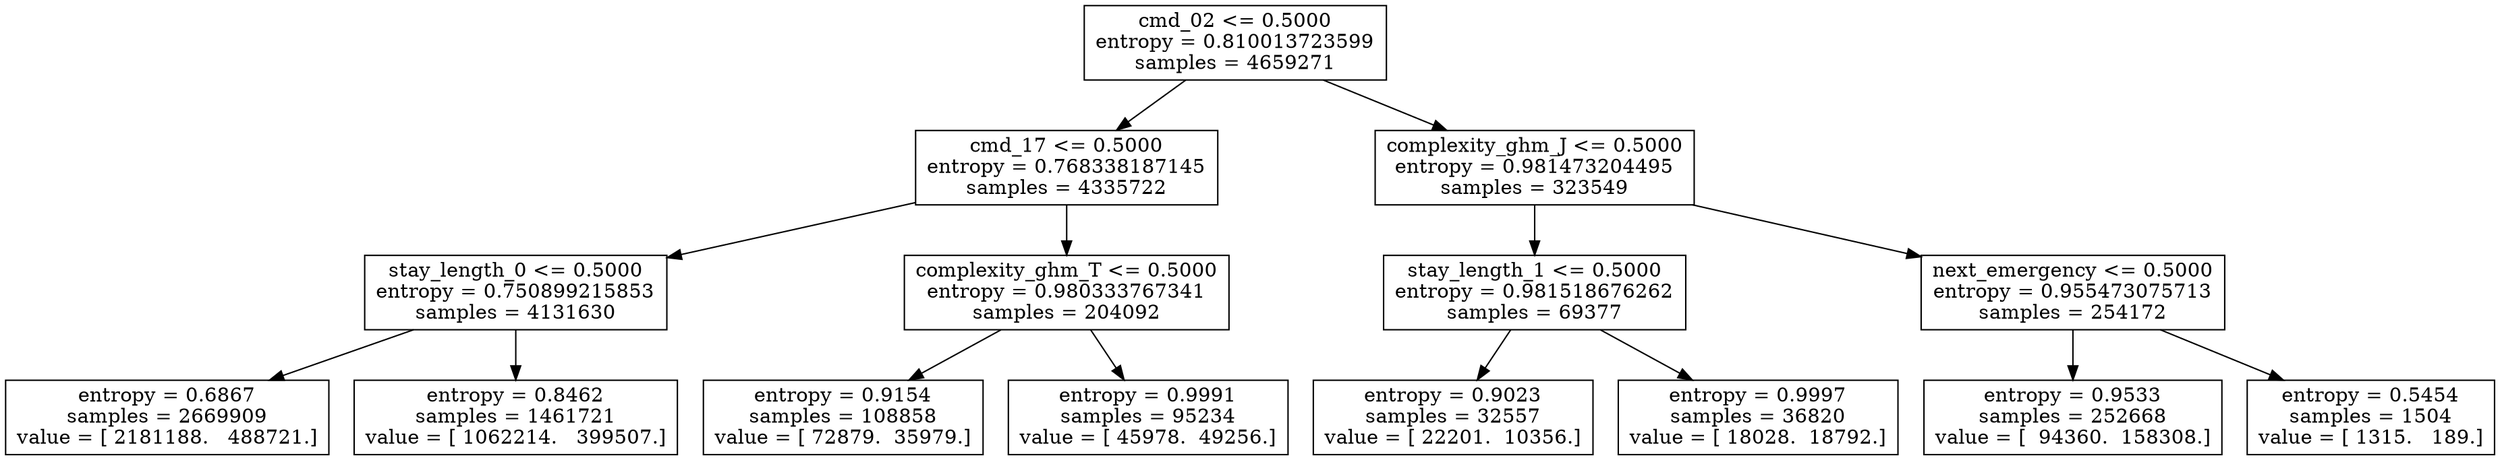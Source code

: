 digraph Tree {
0 [label="cmd_02 <= 0.5000\nentropy = 0.810013723599\nsamples = 4659271", shape="box"] ;
1 [label="cmd_17 <= 0.5000\nentropy = 0.768338187145\nsamples = 4335722", shape="box"] ;
0 -> 1 ;
2 [label="stay_length_0 <= 0.5000\nentropy = 0.750899215853\nsamples = 4131630", shape="box"] ;
1 -> 2 ;
3 [label="entropy = 0.6867\nsamples = 2669909\nvalue = [ 2181188.   488721.]", shape="box"] ;
2 -> 3 ;
4 [label="entropy = 0.8462\nsamples = 1461721\nvalue = [ 1062214.   399507.]", shape="box"] ;
2 -> 4 ;
5 [label="complexity_ghm_T <= 0.5000\nentropy = 0.980333767341\nsamples = 204092", shape="box"] ;
1 -> 5 ;
6 [label="entropy = 0.9154\nsamples = 108858\nvalue = [ 72879.  35979.]", shape="box"] ;
5 -> 6 ;
7 [label="entropy = 0.9991\nsamples = 95234\nvalue = [ 45978.  49256.]", shape="box"] ;
5 -> 7 ;
8 [label="complexity_ghm_J <= 0.5000\nentropy = 0.981473204495\nsamples = 323549", shape="box"] ;
0 -> 8 ;
9 [label="stay_length_1 <= 0.5000\nentropy = 0.981518676262\nsamples = 69377", shape="box"] ;
8 -> 9 ;
10 [label="entropy = 0.9023\nsamples = 32557\nvalue = [ 22201.  10356.]", shape="box"] ;
9 -> 10 ;
11 [label="entropy = 0.9997\nsamples = 36820\nvalue = [ 18028.  18792.]", shape="box"] ;
9 -> 11 ;
12 [label="next_emergency <= 0.5000\nentropy = 0.955473075713\nsamples = 254172", shape="box"] ;
8 -> 12 ;
13 [label="entropy = 0.9533\nsamples = 252668\nvalue = [  94360.  158308.]", shape="box"] ;
12 -> 13 ;
14 [label="entropy = 0.5454\nsamples = 1504\nvalue = [ 1315.   189.]", shape="box"] ;
12 -> 14 ;
}